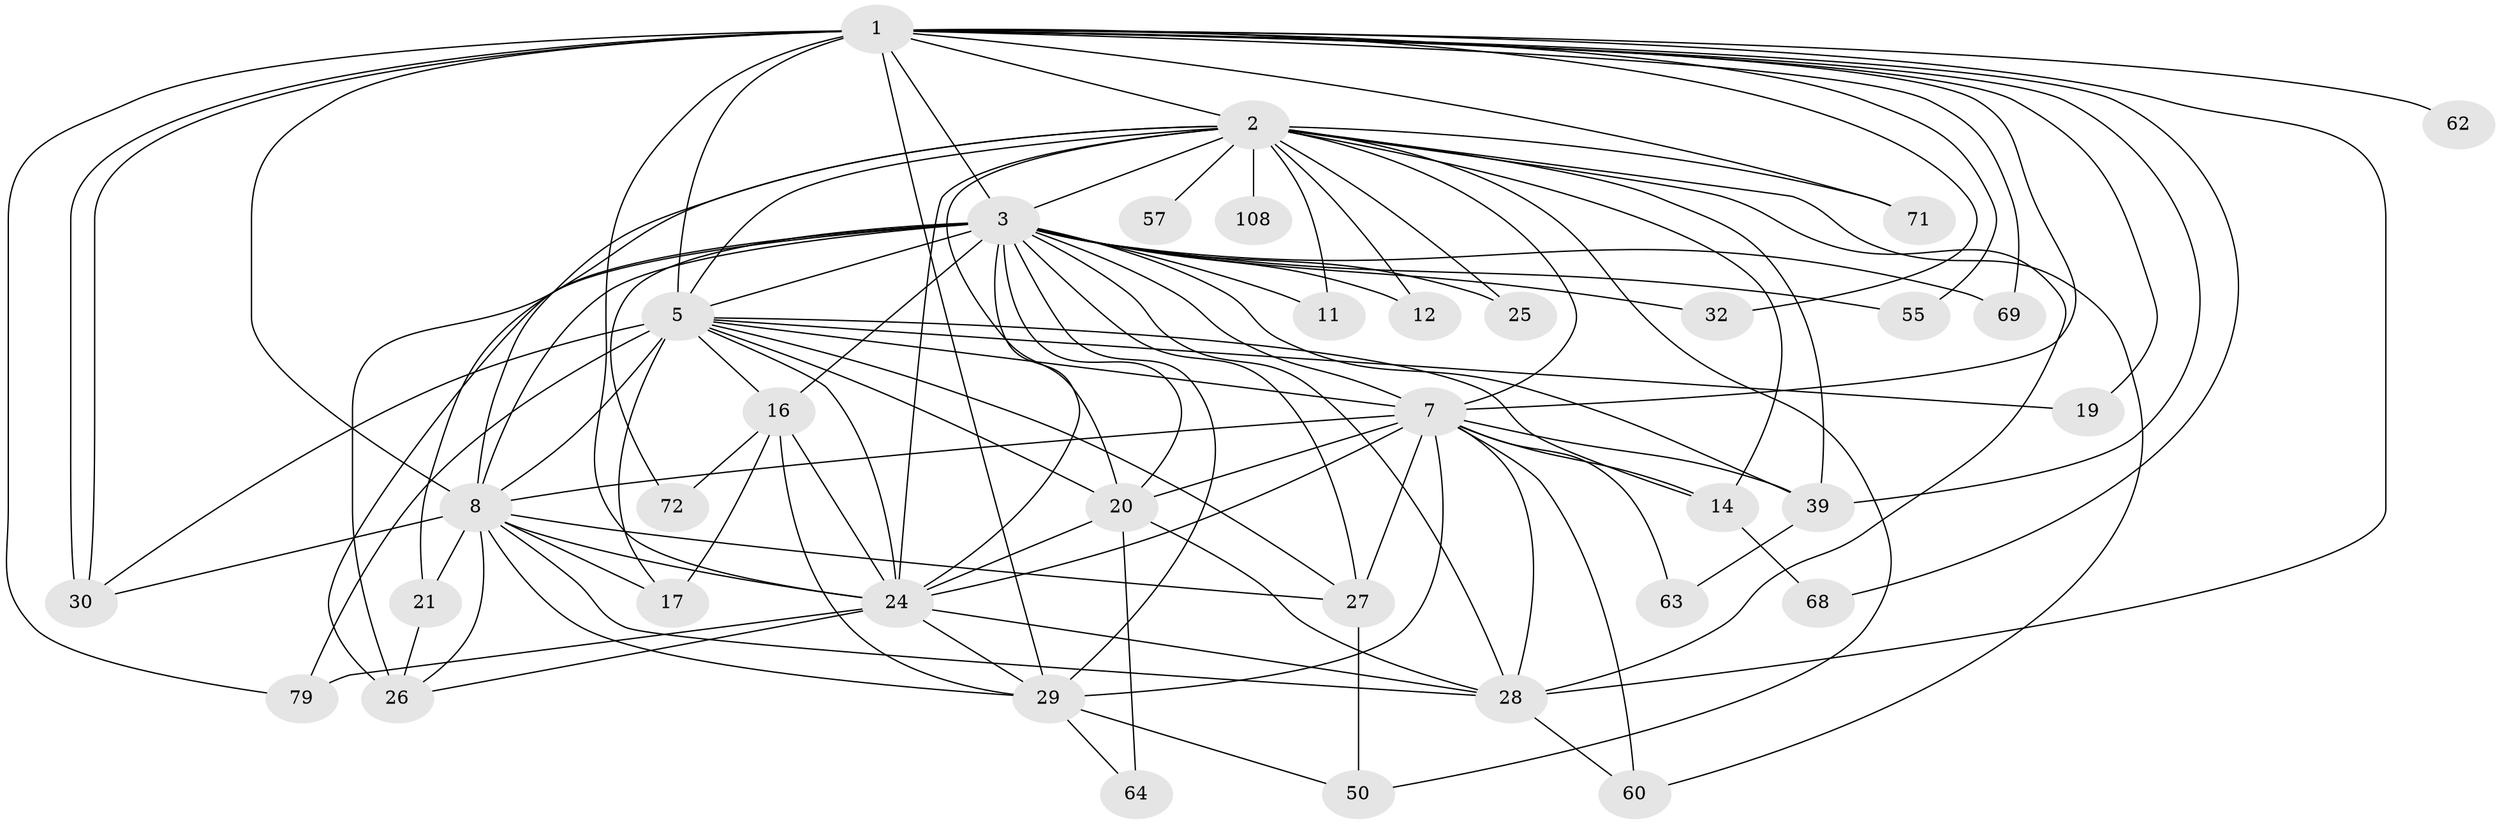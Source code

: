 // original degree distribution, {32: 0.008264462809917356, 21: 0.008264462809917356, 31: 0.008264462809917356, 19: 0.01652892561983471, 20: 0.01652892561983471, 17: 0.008264462809917356, 13: 0.008264462809917356, 22: 0.008264462809917356, 2: 0.5206611570247934, 3: 0.21487603305785125, 5: 0.049586776859504134, 7: 0.024793388429752067, 6: 0.03305785123966942, 4: 0.06611570247933884, 9: 0.008264462809917356}
// Generated by graph-tools (version 1.1) at 2025/17/03/04/25 18:17:19]
// undirected, 36 vertices, 103 edges
graph export_dot {
graph [start="1"]
  node [color=gray90,style=filled];
  1 [super="+15+74"];
  2 [super="+22+4"];
  3 [super="+18"];
  5 [super="+43+33+52+78+6"];
  7 [super="+9+85+46+13"];
  8 [super="+49+38+106+107+113+10+83"];
  11;
  12;
  14 [super="+84"];
  16 [super="+48+56"];
  17;
  19;
  20 [super="+36"];
  21 [super="+54"];
  24 [super="+94+31+91"];
  25;
  26 [super="+34"];
  27 [super="+40+80"];
  28 [super="+96+88+51+65+73"];
  29 [super="+82+117+42+35"];
  30 [super="+76"];
  32;
  39 [super="+110+59"];
  50;
  55;
  57;
  60 [super="+112"];
  62;
  63;
  64;
  68;
  69;
  71;
  72;
  79;
  108;
  1 -- 2 [weight=3];
  1 -- 3 [weight=2];
  1 -- 5 [weight=5];
  1 -- 7 [weight=3];
  1 -- 8 [weight=8];
  1 -- 19;
  1 -- 28 [weight=2];
  1 -- 29 [weight=2];
  1 -- 30;
  1 -- 30;
  1 -- 32;
  1 -- 39;
  1 -- 55;
  1 -- 62 [weight=2];
  1 -- 68;
  1 -- 69;
  1 -- 71;
  1 -- 79;
  1 -- 24;
  2 -- 3 [weight=2];
  2 -- 5 [weight=5];
  2 -- 7 [weight=9];
  2 -- 8 [weight=4];
  2 -- 12;
  2 -- 14 [weight=2];
  2 -- 25;
  2 -- 57 [weight=2];
  2 -- 71;
  2 -- 108 [weight=2];
  2 -- 60;
  2 -- 24;
  2 -- 50;
  2 -- 39;
  2 -- 11;
  2 -- 20;
  2 -- 26 [weight=2];
  2 -- 28;
  3 -- 5 [weight=3];
  3 -- 7 [weight=2];
  3 -- 8 [weight=4];
  3 -- 11;
  3 -- 12;
  3 -- 16;
  3 -- 20 [weight=2];
  3 -- 21;
  3 -- 25;
  3 -- 26 [weight=2];
  3 -- 27;
  3 -- 28;
  3 -- 29;
  3 -- 32;
  3 -- 39;
  3 -- 55;
  3 -- 69;
  3 -- 72;
  3 -- 24;
  5 -- 7 [weight=5];
  5 -- 8 [weight=7];
  5 -- 14 [weight=2];
  5 -- 19;
  5 -- 79 [weight=2];
  5 -- 16 [weight=3];
  5 -- 24 [weight=2];
  5 -- 27;
  5 -- 30;
  5 -- 17;
  5 -- 20;
  7 -- 8 [weight=6];
  7 -- 39;
  7 -- 27 [weight=2];
  7 -- 29;
  7 -- 24 [weight=2];
  7 -- 14;
  7 -- 60;
  7 -- 63;
  7 -- 28;
  7 -- 20 [weight=2];
  8 -- 17;
  8 -- 24 [weight=2];
  8 -- 27;
  8 -- 30;
  8 -- 29 [weight=2];
  8 -- 28;
  8 -- 21;
  8 -- 26;
  14 -- 68;
  16 -- 72;
  16 -- 17;
  16 -- 29;
  16 -- 24;
  20 -- 64;
  20 -- 28;
  20 -- 24;
  21 -- 26;
  24 -- 79;
  24 -- 29;
  24 -- 28;
  24 -- 26;
  27 -- 50;
  28 -- 60;
  29 -- 64;
  29 -- 50;
  39 -- 63;
}
